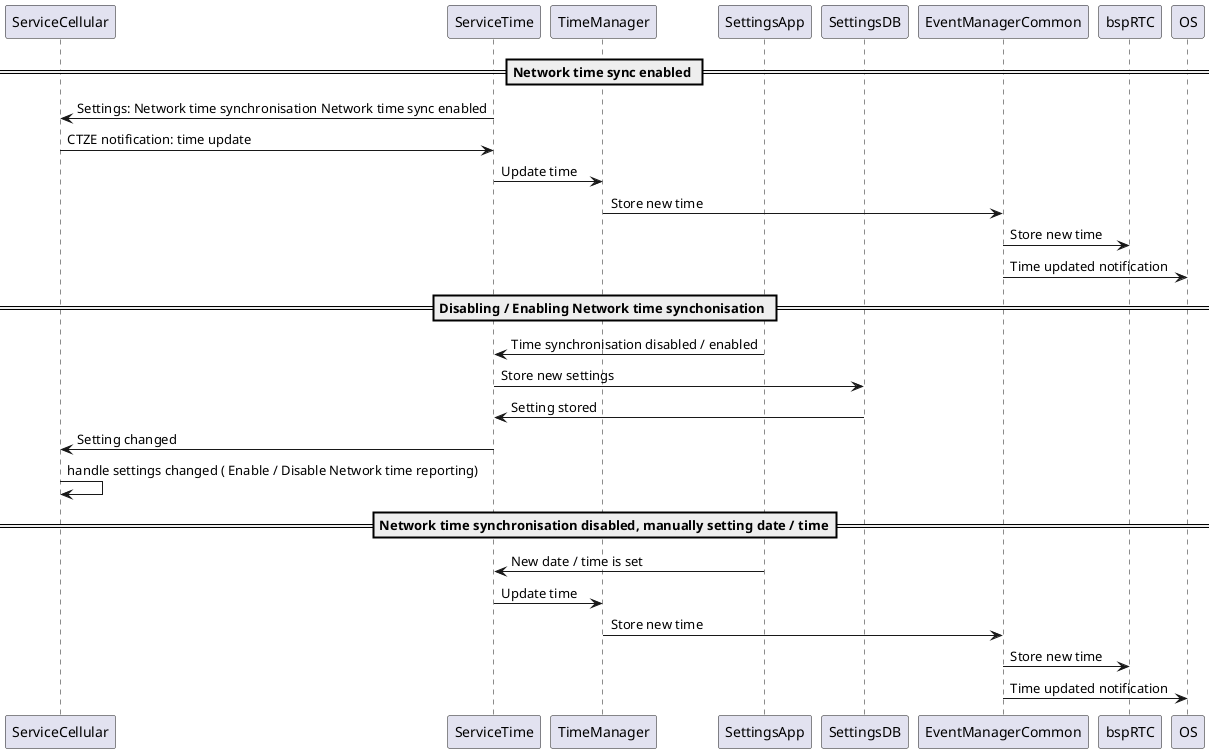 @startuml
participant ServiceCellular as cellular
participant ServiceTime as time
participant TimeManager as manager
participant SettingsApp as settings
participant SettingsDB as db
participant EventManagerCommon as event
participant bspRTC as rtc
participant OS as os

== Network time sync enabled ==
time -> cellular : Settings: Network time synchronisation Network time sync enabled
cellular -> time : CTZE notification: time update
time -> manager : Update time
manager -> event : Store new time
event -> rtc : Store new time
event -> os : Time updated notification

== Disabling / Enabling Network time synchonisation ==
settings -> time : Time synchronisation disabled / enabled
time -> db : Store new settings
db -> time : Setting stored
time -> cellular : Setting changed
cellular -> cellular : handle settings changed ( Enable / Disable Network time reporting)

== Network time synchronisation disabled, manually setting date / time==
settings -> time : New date / time is set
time -> manager : Update time
manager -> event : Store new time
event -> rtc : Store new time
event -> os : Time updated notification




@enduml
